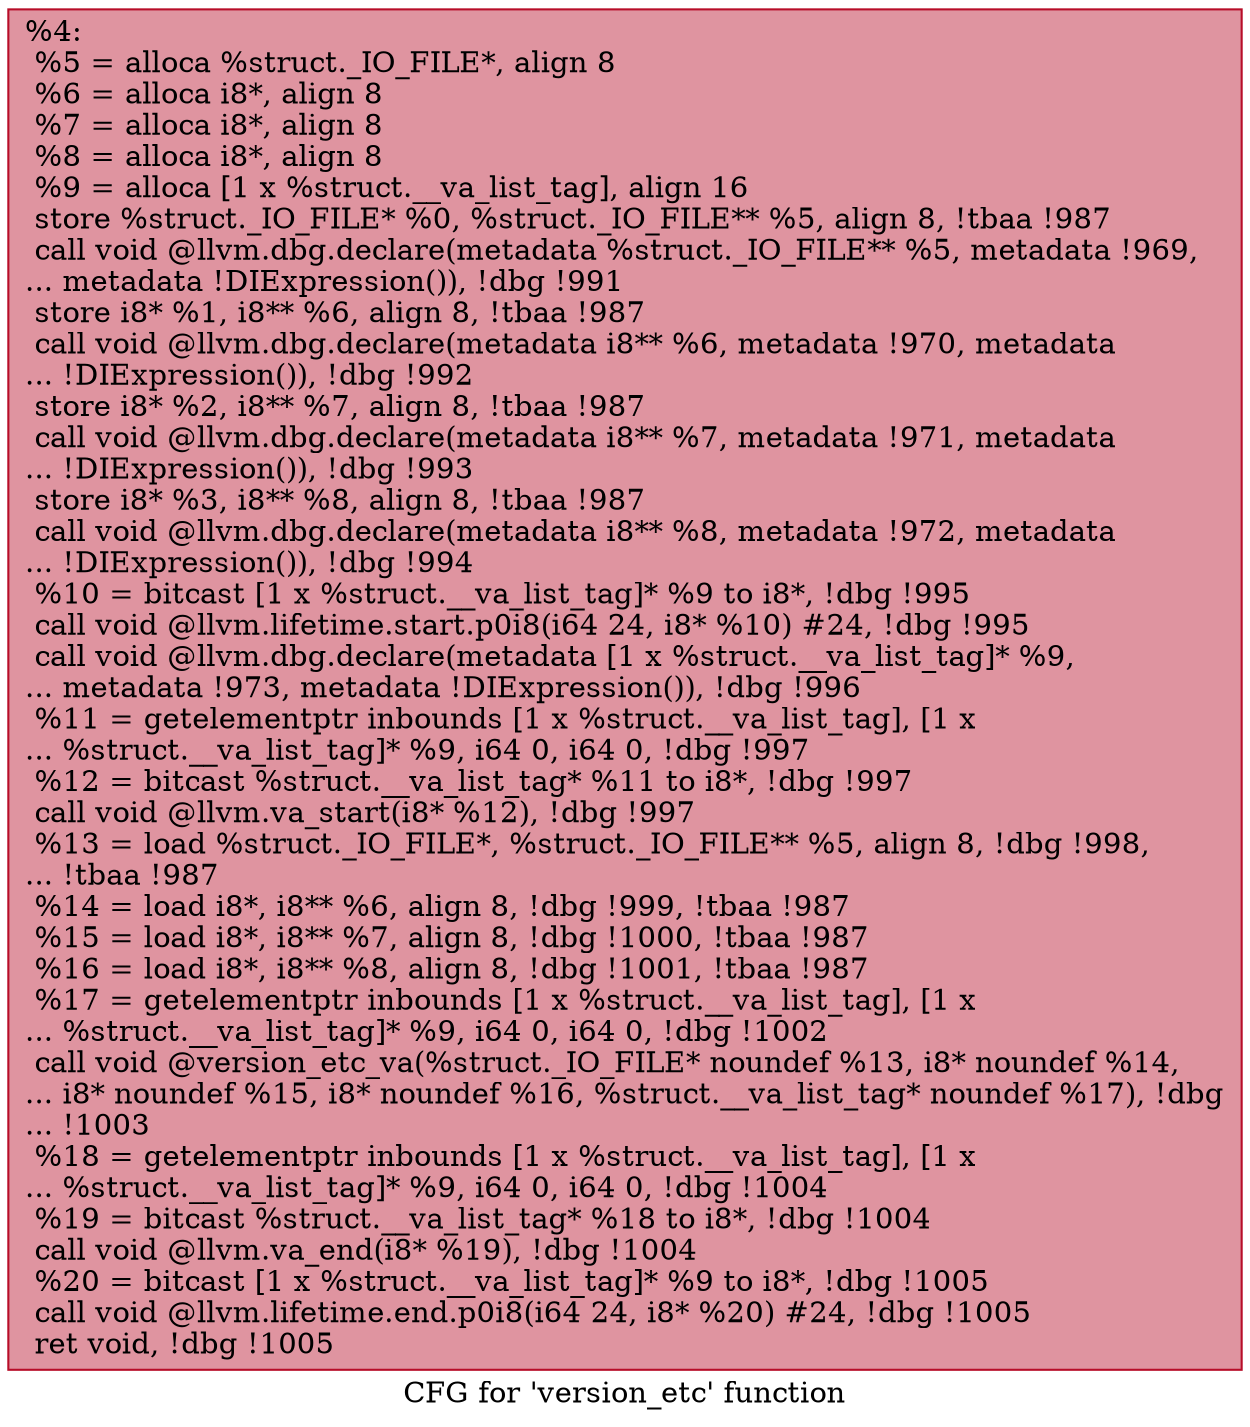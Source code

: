 digraph "CFG for 'version_etc' function" {
	label="CFG for 'version_etc' function";

	Node0xe1dd30 [shape=record,color="#b70d28ff", style=filled, fillcolor="#b70d2870",label="{%4:\l  %5 = alloca %struct._IO_FILE*, align 8\l  %6 = alloca i8*, align 8\l  %7 = alloca i8*, align 8\l  %8 = alloca i8*, align 8\l  %9 = alloca [1 x %struct.__va_list_tag], align 16\l  store %struct._IO_FILE* %0, %struct._IO_FILE** %5, align 8, !tbaa !987\l  call void @llvm.dbg.declare(metadata %struct._IO_FILE** %5, metadata !969,\l... metadata !DIExpression()), !dbg !991\l  store i8* %1, i8** %6, align 8, !tbaa !987\l  call void @llvm.dbg.declare(metadata i8** %6, metadata !970, metadata\l... !DIExpression()), !dbg !992\l  store i8* %2, i8** %7, align 8, !tbaa !987\l  call void @llvm.dbg.declare(metadata i8** %7, metadata !971, metadata\l... !DIExpression()), !dbg !993\l  store i8* %3, i8** %8, align 8, !tbaa !987\l  call void @llvm.dbg.declare(metadata i8** %8, metadata !972, metadata\l... !DIExpression()), !dbg !994\l  %10 = bitcast [1 x %struct.__va_list_tag]* %9 to i8*, !dbg !995\l  call void @llvm.lifetime.start.p0i8(i64 24, i8* %10) #24, !dbg !995\l  call void @llvm.dbg.declare(metadata [1 x %struct.__va_list_tag]* %9,\l... metadata !973, metadata !DIExpression()), !dbg !996\l  %11 = getelementptr inbounds [1 x %struct.__va_list_tag], [1 x\l... %struct.__va_list_tag]* %9, i64 0, i64 0, !dbg !997\l  %12 = bitcast %struct.__va_list_tag* %11 to i8*, !dbg !997\l  call void @llvm.va_start(i8* %12), !dbg !997\l  %13 = load %struct._IO_FILE*, %struct._IO_FILE** %5, align 8, !dbg !998,\l... !tbaa !987\l  %14 = load i8*, i8** %6, align 8, !dbg !999, !tbaa !987\l  %15 = load i8*, i8** %7, align 8, !dbg !1000, !tbaa !987\l  %16 = load i8*, i8** %8, align 8, !dbg !1001, !tbaa !987\l  %17 = getelementptr inbounds [1 x %struct.__va_list_tag], [1 x\l... %struct.__va_list_tag]* %9, i64 0, i64 0, !dbg !1002\l  call void @version_etc_va(%struct._IO_FILE* noundef %13, i8* noundef %14,\l... i8* noundef %15, i8* noundef %16, %struct.__va_list_tag* noundef %17), !dbg\l... !1003\l  %18 = getelementptr inbounds [1 x %struct.__va_list_tag], [1 x\l... %struct.__va_list_tag]* %9, i64 0, i64 0, !dbg !1004\l  %19 = bitcast %struct.__va_list_tag* %18 to i8*, !dbg !1004\l  call void @llvm.va_end(i8* %19), !dbg !1004\l  %20 = bitcast [1 x %struct.__va_list_tag]* %9 to i8*, !dbg !1005\l  call void @llvm.lifetime.end.p0i8(i64 24, i8* %20) #24, !dbg !1005\l  ret void, !dbg !1005\l}"];
}
